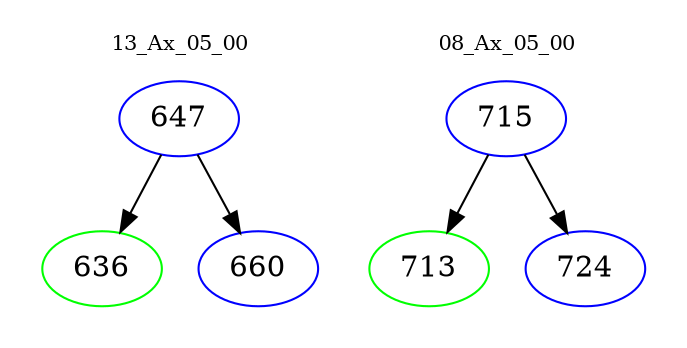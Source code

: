 digraph{
subgraph cluster_0 {
color = white
label = "13_Ax_05_00";
fontsize=10;
T0_647 [label="647", color="blue"]
T0_647 -> T0_636 [color="black"]
T0_636 [label="636", color="green"]
T0_647 -> T0_660 [color="black"]
T0_660 [label="660", color="blue"]
}
subgraph cluster_1 {
color = white
label = "08_Ax_05_00";
fontsize=10;
T1_715 [label="715", color="blue"]
T1_715 -> T1_713 [color="black"]
T1_713 [label="713", color="green"]
T1_715 -> T1_724 [color="black"]
T1_724 [label="724", color="blue"]
}
}
